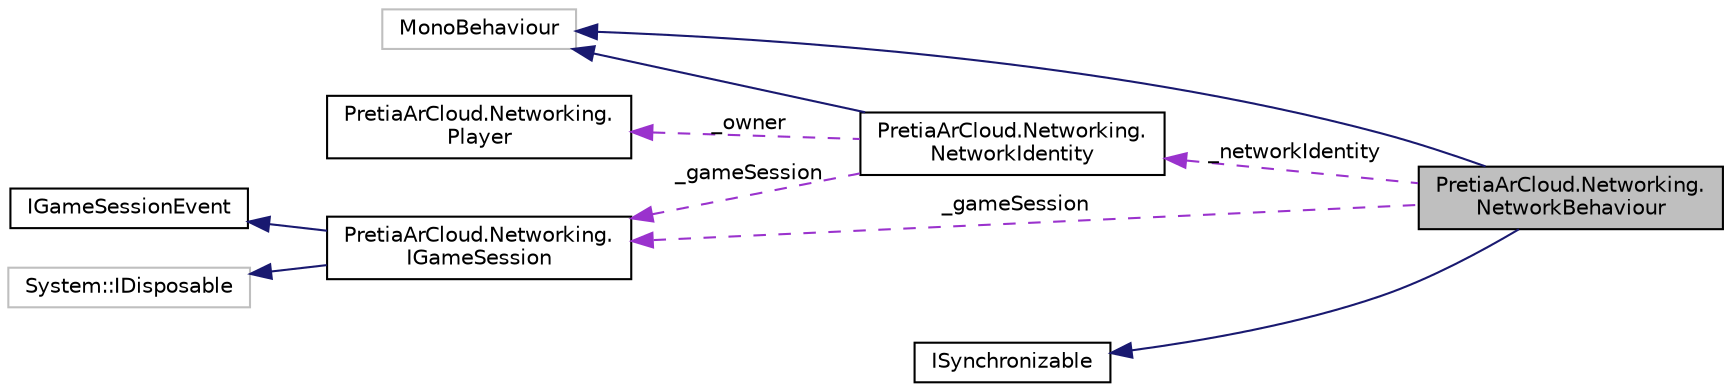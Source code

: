 digraph "PretiaArCloud.Networking.NetworkBehaviour"
{
 // LATEX_PDF_SIZE
  edge [fontname="Helvetica",fontsize="10",labelfontname="Helvetica",labelfontsize="10"];
  node [fontname="Helvetica",fontsize="10",shape=record];
  rankdir="LR";
  Node1 [label="PretiaArCloud.Networking.\lNetworkBehaviour",height=0.2,width=0.4,color="black", fillcolor="grey75", style="filled", fontcolor="black",tooltip=" "];
  Node2 -> Node1 [dir="back",color="midnightblue",fontsize="10",style="solid",fontname="Helvetica"];
  Node2 [label="MonoBehaviour",height=0.2,width=0.4,color="grey75", fillcolor="white", style="filled",tooltip=" "];
  Node3 -> Node1 [dir="back",color="midnightblue",fontsize="10",style="solid",fontname="Helvetica"];
  Node3 [label="ISynchronizable",height=0.2,width=0.4,color="black", fillcolor="white", style="filled",URL="$interfacePretiaArCloud_1_1Networking_1_1ISynchronizable.html",tooltip=" "];
  Node4 -> Node1 [dir="back",color="darkorchid3",fontsize="10",style="dashed",label=" _networkIdentity" ,fontname="Helvetica"];
  Node4 [label="PretiaArCloud.Networking.\lNetworkIdentity",height=0.2,width=0.4,color="black", fillcolor="white", style="filled",URL="$classPretiaArCloud_1_1Networking_1_1NetworkIdentity.html",tooltip=" "];
  Node2 -> Node4 [dir="back",color="midnightblue",fontsize="10",style="solid",fontname="Helvetica"];
  Node5 -> Node4 [dir="back",color="darkorchid3",fontsize="10",style="dashed",label=" _owner" ,fontname="Helvetica"];
  Node5 [label="PretiaArCloud.Networking.\lPlayer",height=0.2,width=0.4,color="black", fillcolor="white", style="filled",URL="$classPretiaArCloud_1_1Networking_1_1Player.html",tooltip=" "];
  Node6 -> Node4 [dir="back",color="darkorchid3",fontsize="10",style="dashed",label=" _gameSession" ,fontname="Helvetica"];
  Node6 [label="PretiaArCloud.Networking.\lIGameSession",height=0.2,width=0.4,color="black", fillcolor="white", style="filled",URL="$interfacePretiaArCloud_1_1Networking_1_1IGameSession.html",tooltip=" "];
  Node7 -> Node6 [dir="back",color="midnightblue",fontsize="10",style="solid",fontname="Helvetica"];
  Node7 [label="IGameSessionEvent",height=0.2,width=0.4,color="black", fillcolor="white", style="filled",URL="$interfacePretiaArCloud_1_1Networking_1_1IGameSessionEvent.html",tooltip=" "];
  Node8 -> Node6 [dir="back",color="midnightblue",fontsize="10",style="solid",fontname="Helvetica"];
  Node8 [label="System::IDisposable",height=0.2,width=0.4,color="grey75", fillcolor="white", style="filled",tooltip=" "];
  Node6 -> Node1 [dir="back",color="darkorchid3",fontsize="10",style="dashed",label=" _gameSession" ,fontname="Helvetica"];
}
